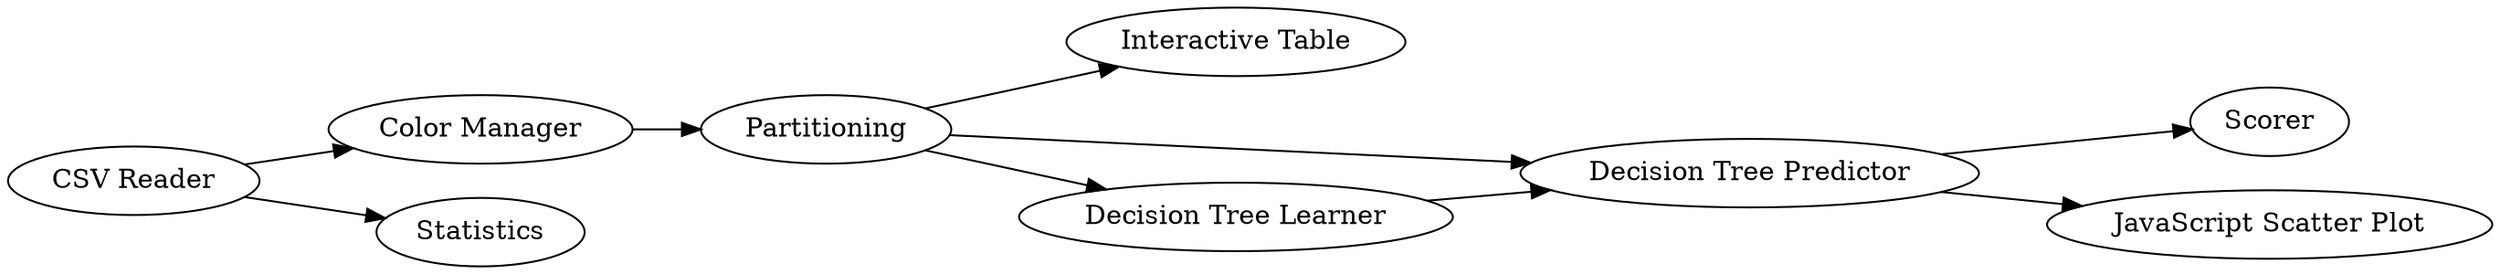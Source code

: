 digraph {
	"3756887777306179279_14" [label="CSV Reader"]
	"3756887777306179279_2" [label="Color Manager"]
	"3756887777306179279_7" [label="Interactive Table"]
	"3756887777306179279_4" [label="Decision Tree Predictor"]
	"3756887777306179279_12" [label=Scorer]
	"3756887777306179279_10" [label="Decision Tree Learner"]
	"3756887777306179279_5" [label=Partitioning]
	"3756887777306179279_11" [label="JavaScript Scatter Plot"]
	"3756887777306179279_9" [label=Statistics]
	"3756887777306179279_14" -> "3756887777306179279_9"
	"3756887777306179279_2" -> "3756887777306179279_5"
	"3756887777306179279_5" -> "3756887777306179279_4"
	"3756887777306179279_5" -> "3756887777306179279_10"
	"3756887777306179279_5" -> "3756887777306179279_7"
	"3756887777306179279_14" -> "3756887777306179279_2"
	"3756887777306179279_10" -> "3756887777306179279_4"
	"3756887777306179279_4" -> "3756887777306179279_11"
	"3756887777306179279_4" -> "3756887777306179279_12"
	rankdir=LR
}
